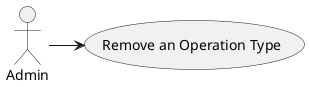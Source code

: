 @startuml
'https://plantuml.com/use-case-diagram

:Admin: as Actor


Actor -> (Remove an Operation Type)


@enduml
